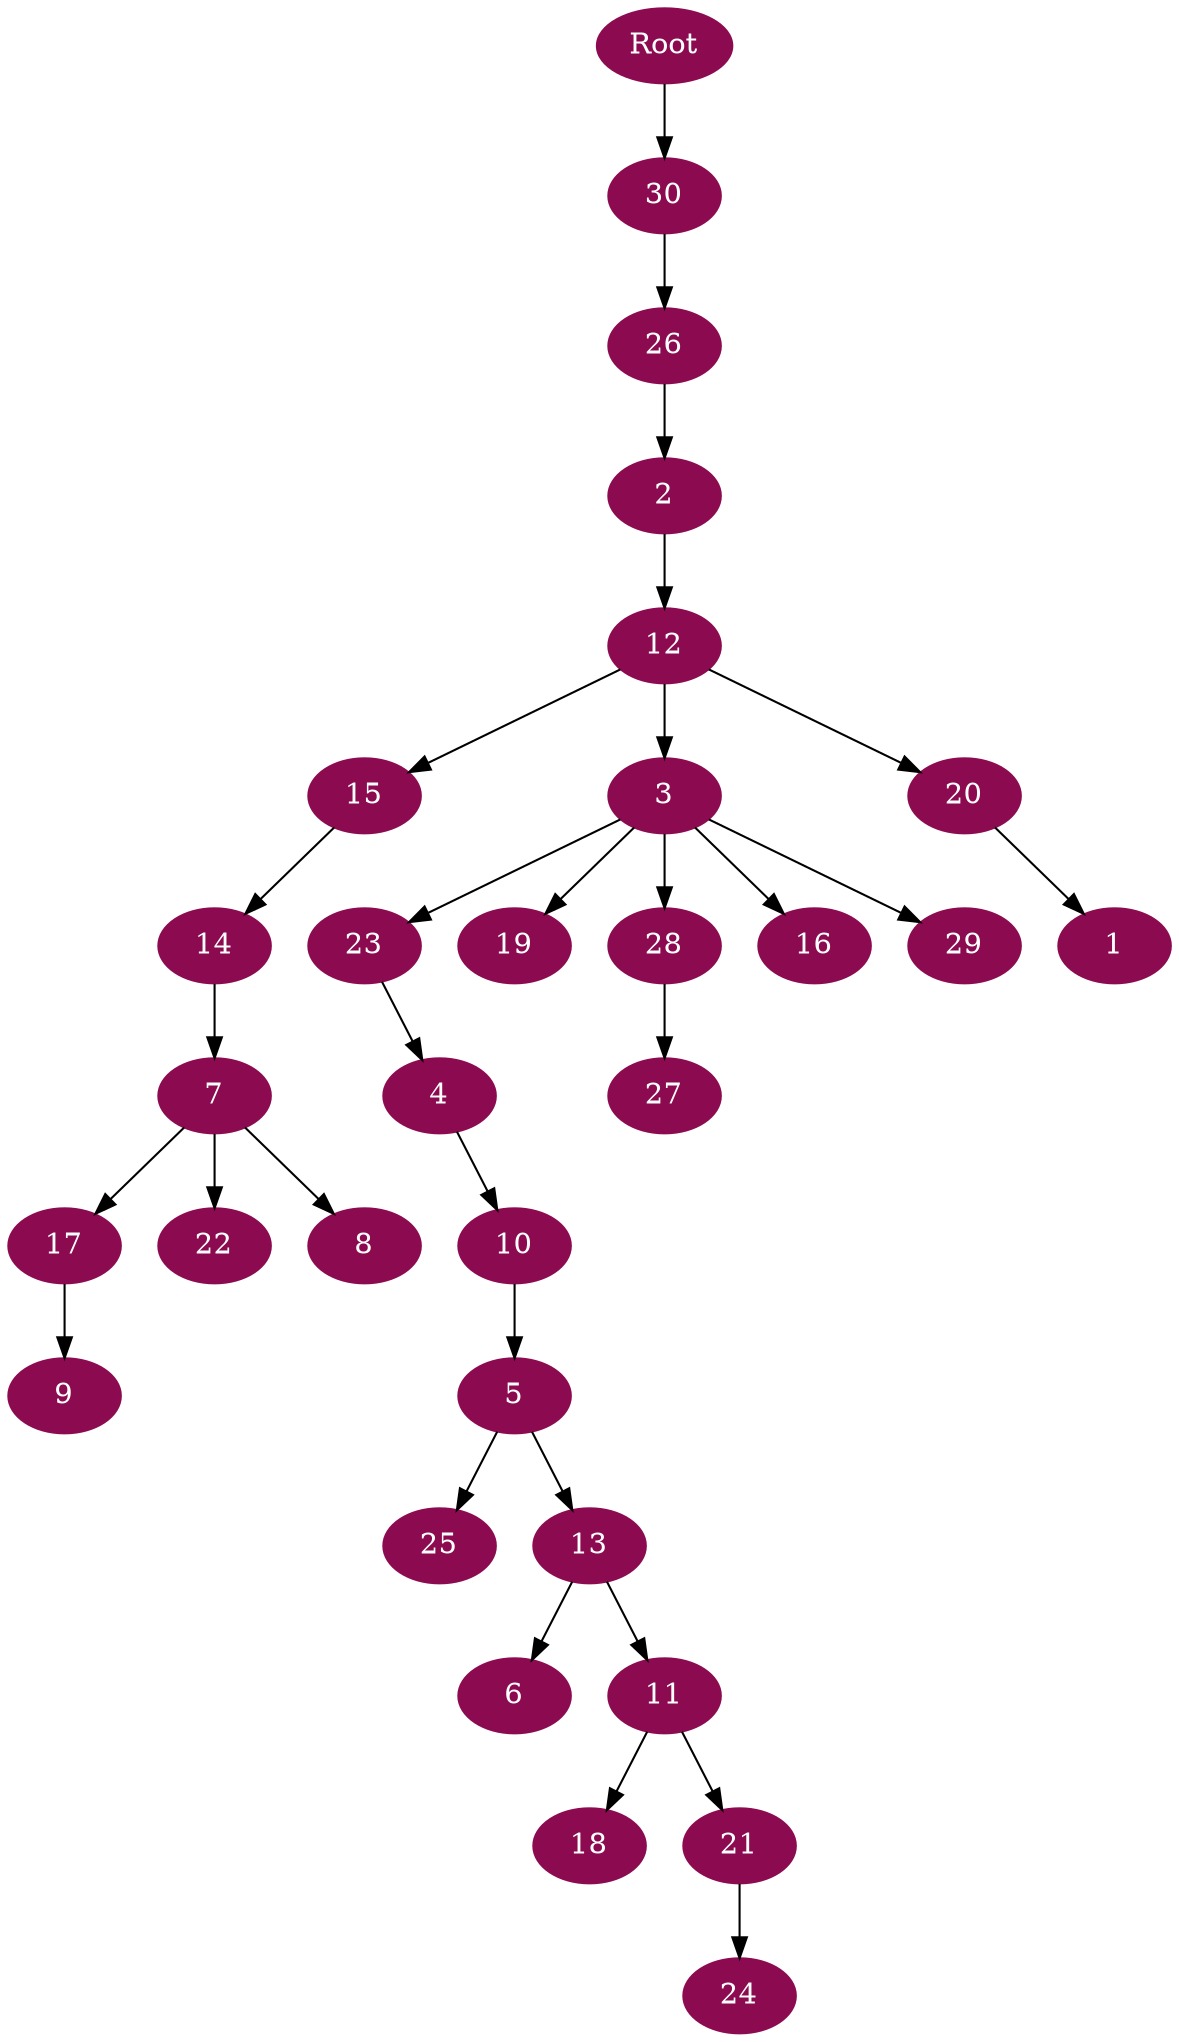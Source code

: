 digraph G {
node [color=deeppink4, style=filled, fontcolor=white];
Root -> 30;
30 -> 26;
26 -> 2;
2 -> 12;
12 -> 15;
15 -> 14;
14 -> 7;
7 -> 17;
17 -> 9;
7 -> 22;
7 -> 8;
12 -> 3;
3 -> 23;
23 -> 4;
4 -> 10;
10 -> 5;
5 -> 25;
5 -> 13;
13 -> 6;
13 -> 11;
11 -> 18;
11 -> 21;
21 -> 24;
3 -> 19;
3 -> 28;
28 -> 27;
3 -> 16;
3 -> 29;
12 -> 20;
20 -> 1;
}
